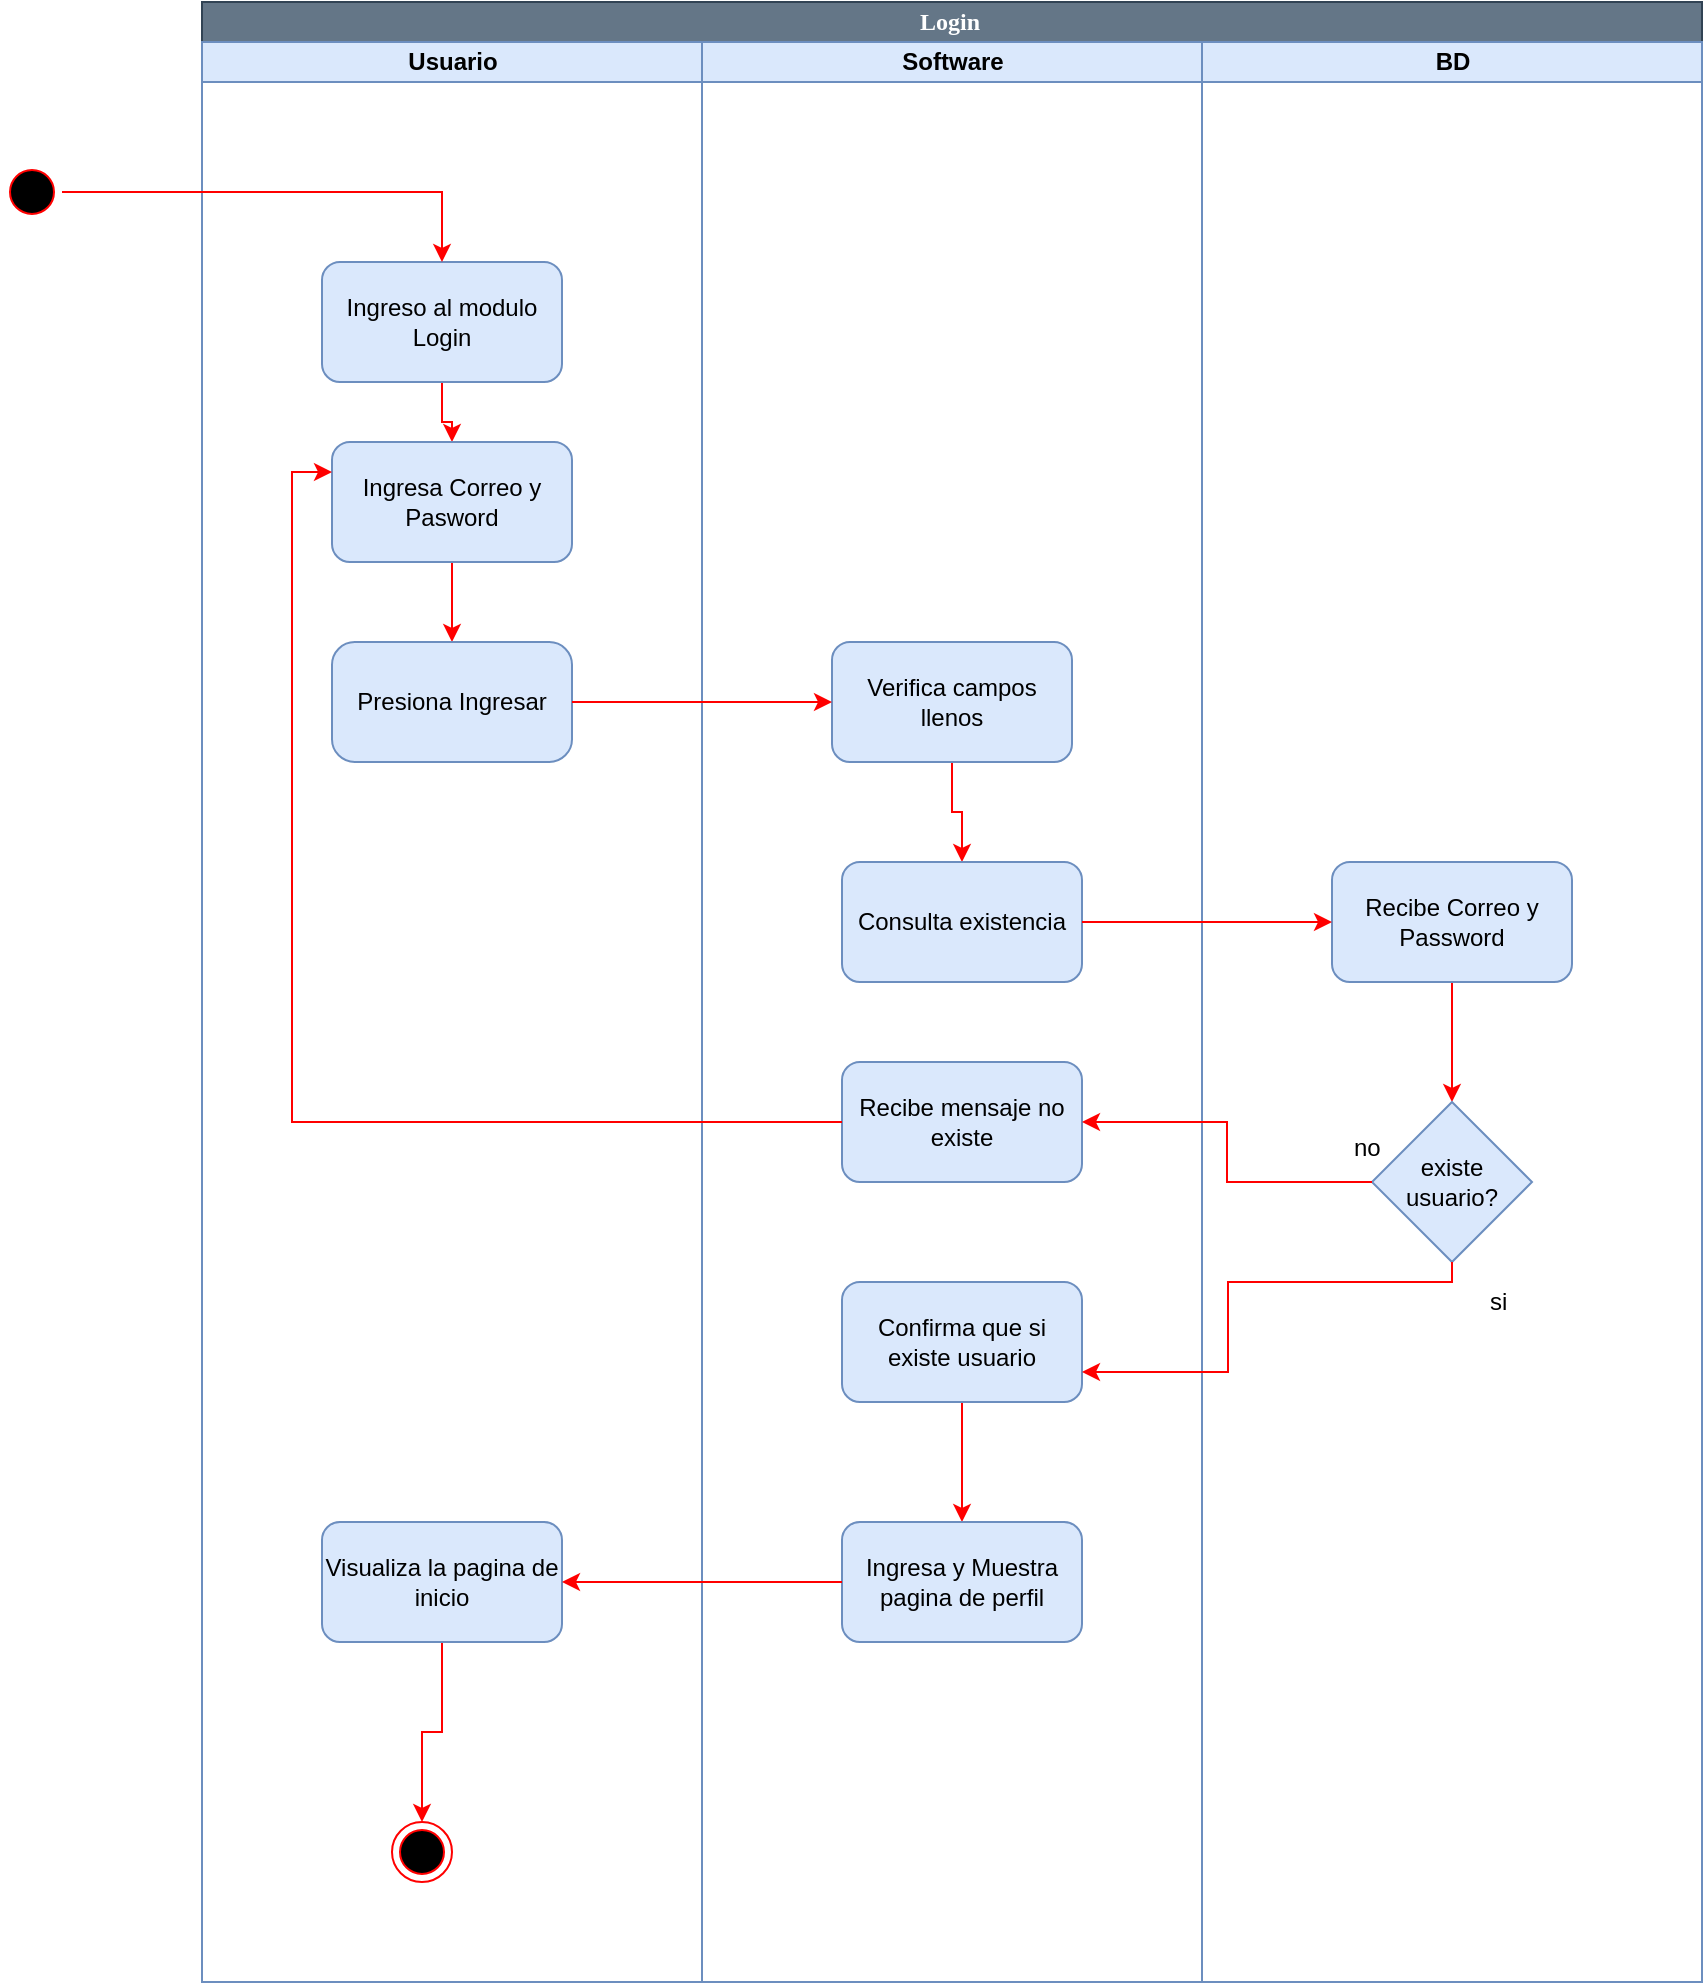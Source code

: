 <mxfile version="11.3.0" type="device" pages="1"><diagram name="Page-1" id="e7e014a7-5840-1c2e-5031-d8a46d1fe8dd"><mxGraphModel dx="2179" dy="579" grid="1" gridSize="10" guides="1" tooltips="1" connect="1" arrows="1" fold="1" page="1" pageScale="1" pageWidth="1169" pageHeight="826" background="#ffffff" math="0" shadow="0"><root><mxCell id="0"/><mxCell id="1" parent="0"/><mxCell id="CwIfUxt5H4oSlACacHMN-41" value="Login&amp;nbsp;" style="swimlane;html=1;childLayout=stackLayout;startSize=20;rounded=0;shadow=0;comic=0;labelBackgroundColor=none;strokeColor=#314354;strokeWidth=1;fillColor=#647687;fontFamily=Verdana;fontSize=12;align=center;fontColor=#ffffff;" vertex="1" parent="1"><mxGeometry x="40" y="20" width="750" height="990" as="geometry"/></mxCell><mxCell id="CwIfUxt5H4oSlACacHMN-42" value="Usuario" style="swimlane;html=1;startSize=20;fillColor=#dae8fc;strokeColor=#6c8ebf;" vertex="1" parent="CwIfUxt5H4oSlACacHMN-41"><mxGeometry y="20" width="250" height="970" as="geometry"/></mxCell><mxCell id="CwIfUxt5H4oSlACacHMN-75" style="edgeStyle=orthogonalEdgeStyle;rounded=0;orthogonalLoop=1;jettySize=auto;html=1;strokeColor=#FF0000;" edge="1" parent="CwIfUxt5H4oSlACacHMN-42" source="CwIfUxt5H4oSlACacHMN-43" target="CwIfUxt5H4oSlACacHMN-45"><mxGeometry relative="1" as="geometry"/></mxCell><mxCell id="CwIfUxt5H4oSlACacHMN-43" value="Ingreso al modulo Login" style="rounded=1;whiteSpace=wrap;html=1;fillColor=#dae8fc;strokeColor=#6c8ebf;" vertex="1" parent="CwIfUxt5H4oSlACacHMN-42"><mxGeometry x="60" y="110" width="120" height="60" as="geometry"/></mxCell><mxCell id="CwIfUxt5H4oSlACacHMN-44" style="edgeStyle=orthogonalEdgeStyle;rounded=0;orthogonalLoop=1;jettySize=auto;html=1;strokeColor=#FF0000;fillColor=#dae8fc;" edge="1" parent="CwIfUxt5H4oSlACacHMN-42" source="CwIfUxt5H4oSlACacHMN-45" target="CwIfUxt5H4oSlACacHMN-46"><mxGeometry relative="1" as="geometry"/></mxCell><mxCell id="CwIfUxt5H4oSlACacHMN-45" value="Ingresa Correo y Pasword" style="rounded=1;whiteSpace=wrap;html=1;fillColor=#dae8fc;strokeColor=#6c8ebf;" vertex="1" parent="CwIfUxt5H4oSlACacHMN-42"><mxGeometry x="65" y="200" width="120" height="60" as="geometry"/></mxCell><mxCell id="CwIfUxt5H4oSlACacHMN-46" value="Presiona Ingresar" style="rounded=1;whiteSpace=wrap;html=1;arcSize=19;fillColor=#dae8fc;strokeColor=#6c8ebf;" vertex="1" parent="CwIfUxt5H4oSlACacHMN-42"><mxGeometry x="65" y="300" width="120" height="60" as="geometry"/></mxCell><mxCell id="CwIfUxt5H4oSlACacHMN-102" style="edgeStyle=orthogonalEdgeStyle;rounded=0;orthogonalLoop=1;jettySize=auto;html=1;entryX=0.5;entryY=0;entryDx=0;entryDy=0;strokeColor=#FF0000;" edge="1" parent="CwIfUxt5H4oSlACacHMN-42" source="CwIfUxt5H4oSlACacHMN-99" target="CwIfUxt5H4oSlACacHMN-101"><mxGeometry relative="1" as="geometry"/></mxCell><mxCell id="CwIfUxt5H4oSlACacHMN-99" value="Visualiza la pagina de inicio" style="rounded=1;whiteSpace=wrap;html=1;fillColor=#dae8fc;strokeColor=#6c8ebf;" vertex="1" parent="CwIfUxt5H4oSlACacHMN-42"><mxGeometry x="60" y="740" width="120" height="60" as="geometry"/></mxCell><mxCell id="CwIfUxt5H4oSlACacHMN-101" value="" style="ellipse;html=1;shape=endState;fillColor=#000000;strokeColor=#ff0000;" vertex="1" parent="CwIfUxt5H4oSlACacHMN-42"><mxGeometry x="95" y="890" width="30" height="30" as="geometry"/></mxCell><mxCell id="CwIfUxt5H4oSlACacHMN-50" value="Software" style="swimlane;html=1;startSize=20;fillColor=#dae8fc;strokeColor=#6c8ebf;" vertex="1" parent="CwIfUxt5H4oSlACacHMN-41"><mxGeometry x="250" y="20" width="250" height="970" as="geometry"/></mxCell><mxCell id="CwIfUxt5H4oSlACacHMN-85" style="edgeStyle=orthogonalEdgeStyle;rounded=0;orthogonalLoop=1;jettySize=auto;html=1;strokeColor=#FF0000;" edge="1" parent="CwIfUxt5H4oSlACacHMN-50" source="CwIfUxt5H4oSlACacHMN-76" target="CwIfUxt5H4oSlACacHMN-83"><mxGeometry relative="1" as="geometry"/></mxCell><mxCell id="CwIfUxt5H4oSlACacHMN-76" value="Verifica campos llenos" style="rounded=1;whiteSpace=wrap;html=1;fillColor=#dae8fc;strokeColor=#6c8ebf;" vertex="1" parent="CwIfUxt5H4oSlACacHMN-50"><mxGeometry x="65" y="300" width="120" height="60" as="geometry"/></mxCell><mxCell id="CwIfUxt5H4oSlACacHMN-83" value="Consulta existencia" style="rounded=1;whiteSpace=wrap;html=1;fillColor=#dae8fc;strokeColor=#6c8ebf;" vertex="1" parent="CwIfUxt5H4oSlACacHMN-50"><mxGeometry x="70" y="410" width="120" height="60" as="geometry"/></mxCell><mxCell id="CwIfUxt5H4oSlACacHMN-88" value="Recibe mensaje no existe" style="rounded=1;whiteSpace=wrap;html=1;fillColor=#dae8fc;strokeColor=#6c8ebf;" vertex="1" parent="CwIfUxt5H4oSlACacHMN-50"><mxGeometry x="70" y="510" width="120" height="60" as="geometry"/></mxCell><mxCell id="CwIfUxt5H4oSlACacHMN-98" style="edgeStyle=orthogonalEdgeStyle;rounded=0;orthogonalLoop=1;jettySize=auto;html=1;entryX=0.5;entryY=0;entryDx=0;entryDy=0;strokeColor=#FF0000;" edge="1" parent="CwIfUxt5H4oSlACacHMN-50" source="CwIfUxt5H4oSlACacHMN-93" target="CwIfUxt5H4oSlACacHMN-97"><mxGeometry relative="1" as="geometry"/></mxCell><mxCell id="CwIfUxt5H4oSlACacHMN-93" value="Confirma que si existe usuario" style="rounded=1;whiteSpace=wrap;html=1;fillColor=#dae8fc;strokeColor=#6c8ebf;" vertex="1" parent="CwIfUxt5H4oSlACacHMN-50"><mxGeometry x="70" y="620" width="120" height="60" as="geometry"/></mxCell><mxCell id="CwIfUxt5H4oSlACacHMN-97" value="Ingresa y Muestra pagina de perfil" style="rounded=1;whiteSpace=wrap;html=1;fillColor=#dae8fc;strokeColor=#6c8ebf;" vertex="1" parent="CwIfUxt5H4oSlACacHMN-50"><mxGeometry x="70" y="740" width="120" height="60" as="geometry"/></mxCell><mxCell id="CwIfUxt5H4oSlACacHMN-67" value="BD" style="swimlane;html=1;startSize=20;fillColor=#dae8fc;strokeColor=#6c8ebf;" vertex="1" parent="CwIfUxt5H4oSlACacHMN-41"><mxGeometry x="500" y="20" width="250" height="970" as="geometry"/></mxCell><mxCell id="CwIfUxt5H4oSlACacHMN-90" style="edgeStyle=orthogonalEdgeStyle;rounded=0;orthogonalLoop=1;jettySize=auto;html=1;entryX=0.5;entryY=0;entryDx=0;entryDy=0;strokeColor=#FF0000;" edge="1" parent="CwIfUxt5H4oSlACacHMN-67" source="CwIfUxt5H4oSlACacHMN-84" target="CwIfUxt5H4oSlACacHMN-89"><mxGeometry relative="1" as="geometry"/></mxCell><mxCell id="CwIfUxt5H4oSlACacHMN-84" value="Recibe Correo y Password" style="rounded=1;whiteSpace=wrap;html=1;fillColor=#dae8fc;strokeColor=#6c8ebf;" vertex="1" parent="CwIfUxt5H4oSlACacHMN-67"><mxGeometry x="65" y="410" width="120" height="60" as="geometry"/></mxCell><mxCell id="CwIfUxt5H4oSlACacHMN-89" value="existe usuario?" style="rhombus;whiteSpace=wrap;html=1;fillColor=#dae8fc;strokeColor=#6c8ebf;" vertex="1" parent="CwIfUxt5H4oSlACacHMN-67"><mxGeometry x="85" y="530" width="80" height="80" as="geometry"/></mxCell><mxCell id="CwIfUxt5H4oSlACacHMN-77" style="edgeStyle=orthogonalEdgeStyle;rounded=0;orthogonalLoop=1;jettySize=auto;html=1;entryX=0;entryY=0.5;entryDx=0;entryDy=0;strokeColor=#FF0000;" edge="1" parent="CwIfUxt5H4oSlACacHMN-41" source="CwIfUxt5H4oSlACacHMN-46" target="CwIfUxt5H4oSlACacHMN-76"><mxGeometry relative="1" as="geometry"/></mxCell><mxCell id="CwIfUxt5H4oSlACacHMN-86" style="edgeStyle=orthogonalEdgeStyle;rounded=0;orthogonalLoop=1;jettySize=auto;html=1;strokeColor=#FF0000;" edge="1" parent="CwIfUxt5H4oSlACacHMN-41" source="CwIfUxt5H4oSlACacHMN-83" target="CwIfUxt5H4oSlACacHMN-84"><mxGeometry relative="1" as="geometry"/></mxCell><mxCell id="CwIfUxt5H4oSlACacHMN-91" style="edgeStyle=orthogonalEdgeStyle;rounded=0;orthogonalLoop=1;jettySize=auto;html=1;entryX=1;entryY=0.5;entryDx=0;entryDy=0;strokeColor=#FF0000;" edge="1" parent="CwIfUxt5H4oSlACacHMN-41" source="CwIfUxt5H4oSlACacHMN-89" target="CwIfUxt5H4oSlACacHMN-88"><mxGeometry relative="1" as="geometry"/></mxCell><mxCell id="CwIfUxt5H4oSlACacHMN-94" style="edgeStyle=orthogonalEdgeStyle;rounded=0;orthogonalLoop=1;jettySize=auto;html=1;entryX=1;entryY=0.75;entryDx=0;entryDy=0;strokeColor=#FF0000;" edge="1" parent="CwIfUxt5H4oSlACacHMN-41" source="CwIfUxt5H4oSlACacHMN-89" target="CwIfUxt5H4oSlACacHMN-93"><mxGeometry relative="1" as="geometry"><Array as="points"><mxPoint x="625" y="640"/><mxPoint x="513" y="640"/><mxPoint x="513" y="685"/></Array></mxGeometry></mxCell><mxCell id="CwIfUxt5H4oSlACacHMN-96" style="edgeStyle=orthogonalEdgeStyle;rounded=0;orthogonalLoop=1;jettySize=auto;html=1;strokeColor=#FF0000;entryX=0;entryY=0.25;entryDx=0;entryDy=0;" edge="1" parent="CwIfUxt5H4oSlACacHMN-41" source="CwIfUxt5H4oSlACacHMN-88" target="CwIfUxt5H4oSlACacHMN-45"><mxGeometry relative="1" as="geometry"><mxPoint x="20" y="280" as="targetPoint"/></mxGeometry></mxCell><mxCell id="CwIfUxt5H4oSlACacHMN-100" style="edgeStyle=orthogonalEdgeStyle;rounded=0;orthogonalLoop=1;jettySize=auto;html=1;entryX=1;entryY=0.5;entryDx=0;entryDy=0;strokeColor=#FF0000;" edge="1" parent="CwIfUxt5H4oSlACacHMN-41" source="CwIfUxt5H4oSlACacHMN-97" target="CwIfUxt5H4oSlACacHMN-99"><mxGeometry relative="1" as="geometry"/></mxCell><mxCell id="CwIfUxt5H4oSlACacHMN-71" style="edgeStyle=orthogonalEdgeStyle;rounded=0;orthogonalLoop=1;jettySize=auto;html=1;strokeColor=#FF0000;" edge="1" parent="1" source="CwIfUxt5H4oSlACacHMN-72" target="CwIfUxt5H4oSlACacHMN-43"><mxGeometry relative="1" as="geometry"/></mxCell><mxCell id="CwIfUxt5H4oSlACacHMN-72" value="" style="ellipse;html=1;shape=startState;fillColor=#000000;strokeColor=#ff0000;" vertex="1" parent="1"><mxGeometry x="-60" y="100" width="30" height="30" as="geometry"/></mxCell><mxCell id="CwIfUxt5H4oSlACacHMN-92" value="no" style="text;html=1;resizable=0;points=[];autosize=1;align=left;verticalAlign=top;spacingTop=-4;" vertex="1" parent="1"><mxGeometry x="614" y="583" width="30" height="20" as="geometry"/></mxCell><mxCell id="CwIfUxt5H4oSlACacHMN-95" value="si" style="text;html=1;resizable=0;points=[];autosize=1;align=left;verticalAlign=top;spacingTop=-4;" vertex="1" parent="1"><mxGeometry x="682" y="660" width="20" height="20" as="geometry"/></mxCell></root></mxGraphModel></diagram></mxfile>